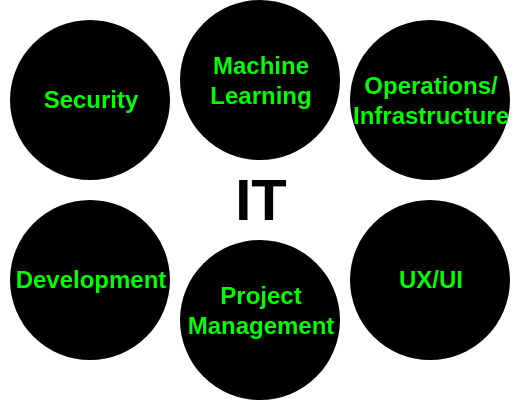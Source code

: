 <mxfile version="13.1.1" type="device"><diagram id="g7WrvKF74E2LplgCFigf" name="Page-1"><mxGraphModel dx="677" dy="331" grid="1" gridSize="10" guides="1" tooltips="1" connect="1" arrows="1" fold="1" page="1" pageScale="1" pageWidth="850" pageHeight="1100" math="0" shadow="0"><root><mxCell id="0"/><mxCell id="1" parent="0"/><mxCell id="Xo_XvwqaBluDw0RY3Ruc-1" value="IT" style="text;html=1;resizable=0;autosize=1;align=center;verticalAlign=middle;points=[];fillColor=none;strokeColor=none;rounded=0;fontSize=29;fontStyle=1" vertex="1" parent="1"><mxGeometry x="335" y="240" width="40" height="40" as="geometry"/></mxCell><mxCell id="Xo_XvwqaBluDw0RY3Ruc-2" value="" style="ellipse;whiteSpace=wrap;html=1;aspect=fixed;fillColor=#000000;strokeColor=none;fontColor=#ffffff;" vertex="1" parent="1"><mxGeometry x="230" y="170" width="80" height="80" as="geometry"/></mxCell><mxCell id="Xo_XvwqaBluDw0RY3Ruc-3" value="Security" style="text;html=1;resizable=0;autosize=1;align=center;verticalAlign=middle;points=[];rounded=0;strokeWidth=3;fontStyle=1;fontSize=12;labelBackgroundColor=none;labelBorderColor=none;fontColor=#00FF00;" vertex="1" parent="1"><mxGeometry x="240" y="200" width="60" height="20" as="geometry"/></mxCell><mxCell id="Xo_XvwqaBluDw0RY3Ruc-4" value="" style="ellipse;whiteSpace=wrap;html=1;aspect=fixed;fillColor=#000000;strokeColor=none;fontColor=#ffffff;" vertex="1" parent="1"><mxGeometry x="230" y="260" width="80" height="80" as="geometry"/></mxCell><mxCell id="Xo_XvwqaBluDw0RY3Ruc-5" value="Development" style="text;html=1;resizable=0;autosize=1;align=center;verticalAlign=middle;points=[];rounded=0;strokeWidth=3;fontStyle=1;fontSize=12;labelBackgroundColor=none;labelBorderColor=none;fontColor=#00FF00;" vertex="1" parent="1"><mxGeometry x="225" y="290" width="90" height="20" as="geometry"/></mxCell><mxCell id="Xo_XvwqaBluDw0RY3Ruc-6" value="" style="ellipse;whiteSpace=wrap;html=1;aspect=fixed;fillColor=#000000;strokeColor=none;fontColor=#ffffff;" vertex="1" parent="1"><mxGeometry x="315" y="160" width="80" height="80" as="geometry"/></mxCell><mxCell id="Xo_XvwqaBluDw0RY3Ruc-7" value="Machine&lt;br&gt;Learning" style="text;html=1;resizable=0;autosize=1;align=center;verticalAlign=middle;points=[];rounded=0;strokeWidth=3;fontStyle=1;fontSize=12;labelBackgroundColor=none;labelBorderColor=none;fontColor=#00FF00;" vertex="1" parent="1"><mxGeometry x="320" y="185" width="70" height="30" as="geometry"/></mxCell><mxCell id="Xo_XvwqaBluDw0RY3Ruc-8" value="" style="ellipse;whiteSpace=wrap;html=1;aspect=fixed;fillColor=#000000;strokeColor=none;fontColor=#ffffff;" vertex="1" parent="1"><mxGeometry x="315" y="280" width="80" height="80" as="geometry"/></mxCell><mxCell id="Xo_XvwqaBluDw0RY3Ruc-9" value="Project&lt;br&gt;Management" style="text;html=1;resizable=0;autosize=1;align=center;verticalAlign=middle;points=[];rounded=0;strokeWidth=3;fontStyle=1;fontSize=12;labelBackgroundColor=none;labelBorderColor=none;fontColor=#00FF00;" vertex="1" parent="1"><mxGeometry x="310" y="300" width="90" height="30" as="geometry"/></mxCell><mxCell id="Xo_XvwqaBluDw0RY3Ruc-10" value="" style="ellipse;whiteSpace=wrap;html=1;aspect=fixed;fillColor=#000000;strokeColor=none;fontColor=#ffffff;" vertex="1" parent="1"><mxGeometry x="400" y="170" width="80" height="80" as="geometry"/></mxCell><mxCell id="Xo_XvwqaBluDw0RY3Ruc-11" value="Operations/&lt;br&gt;Infrastructure" style="text;html=1;resizable=0;autosize=1;align=center;verticalAlign=middle;points=[];rounded=0;strokeWidth=3;fontStyle=1;fontSize=12;labelBackgroundColor=none;labelBorderColor=none;fontColor=#00FF00;" vertex="1" parent="1"><mxGeometry x="395" y="195" width="90" height="30" as="geometry"/></mxCell><mxCell id="Xo_XvwqaBluDw0RY3Ruc-12" value="" style="ellipse;whiteSpace=wrap;html=1;aspect=fixed;fillColor=#000000;strokeColor=none;fontColor=#ffffff;" vertex="1" parent="1"><mxGeometry x="400" y="260" width="80" height="80" as="geometry"/></mxCell><mxCell id="Xo_XvwqaBluDw0RY3Ruc-13" value="UX/UI" style="text;html=1;resizable=0;autosize=1;align=center;verticalAlign=middle;points=[];rounded=0;strokeWidth=3;fontStyle=1;fontSize=12;labelBackgroundColor=none;labelBorderColor=none;fontColor=#00FF00;" vertex="1" parent="1"><mxGeometry x="415" y="290" width="50" height="20" as="geometry"/></mxCell></root></mxGraphModel></diagram></mxfile>